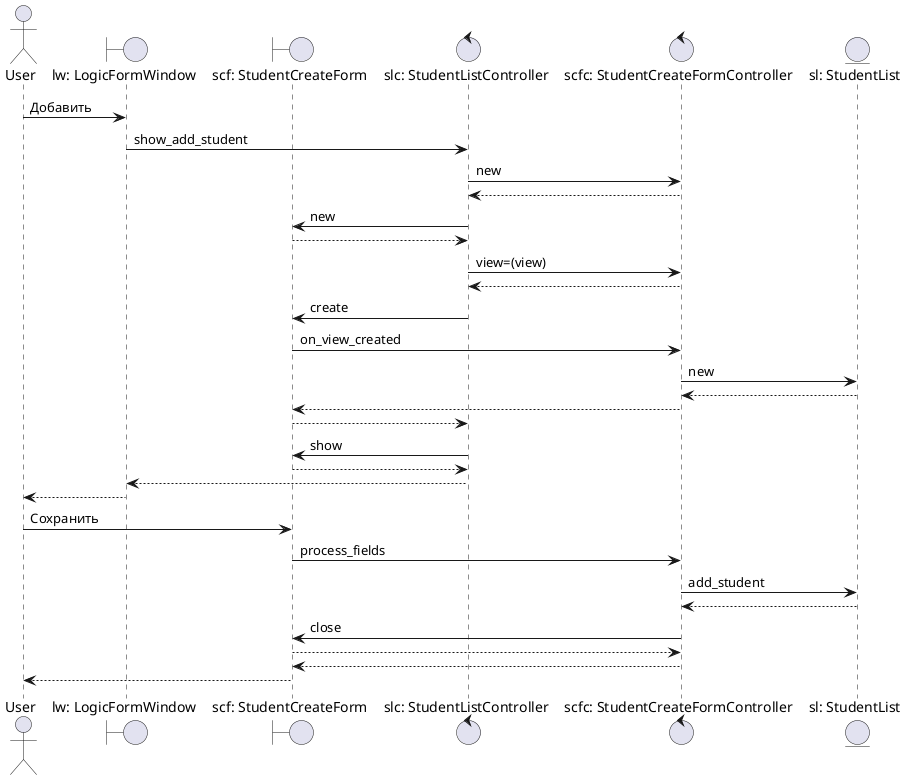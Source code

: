 @startuml
'https://plantuml.com/sequence-diagram



actor       User                        as user
boundary    "lw: LogicFormWindow"                   as lw
boundary    "scf: StudentCreateForm"             as scf
control     "slc: StudentListController"        as slc
control     "scfc: StudentCreateFormController"  as scfc
entity      "sl: StudentList"           as sl

user -> lw : Добавить
lw -> slc : show_add_student
slc -> scfc : new
scfc --> slc
slc -> scf : new
scf --> slc
slc -> scfc : view=(view)
scfc --> slc
slc -> scf : create
scf -> scfc : on_view_created
scfc -> sl : new
sl --> scfc
scfc --> scf
scf --> slc
slc -> scf : show
scf --> slc
slc --> lw
lw --> user

user -> scf : Сохранить
scf -> scfc : process_fields
scfc -> sl : add_student
sl --> scfc
scfc -> scf : close
scf --> scfc
scfc --> scf
scf --> user

@enduml